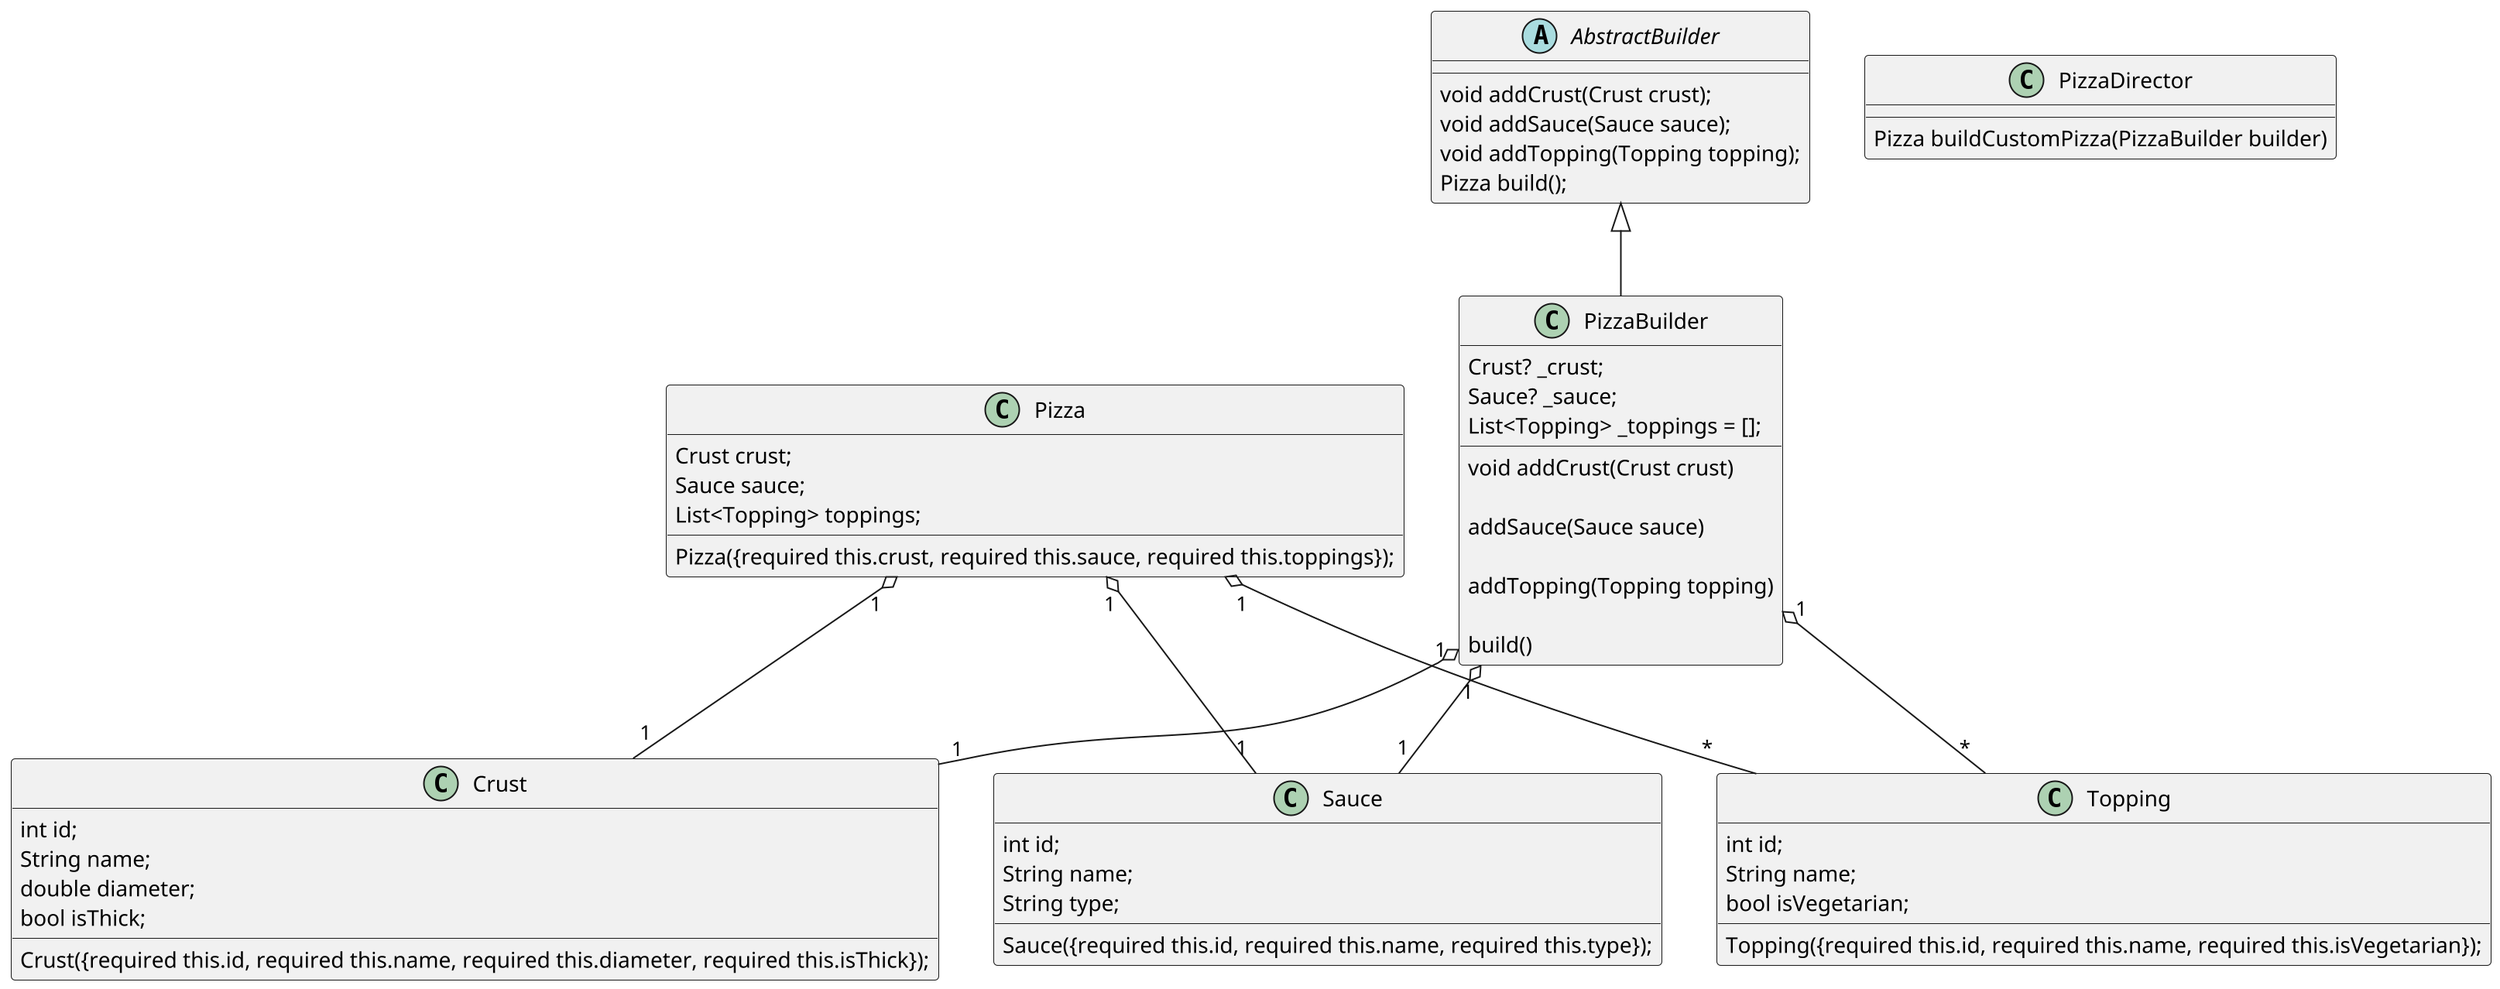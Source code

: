 @startuml Builder_Design_Pattern_GUI_APP
scale 2
class Crust {
  int id;
  String name;
  double diameter;
  bool isThick;

  Crust({required this.id, required this.name, required this.diameter, required this.isThick});
}
class Pizza {
  Crust crust;
  Sauce sauce;
  List<Topping> toppings;

  Pizza({required this.crust, required this.sauce, required this.toppings});
}
class Sauce {
  int id;
  String name;
  String type;

  Sauce({required this.id, required this.name, required this.type});
}
class Topping {
  int id;
  String name;
  bool isVegetarian;

  Topping({required this.id, required this.name, required this.isVegetarian});
}

class PizzaBuilder {
  Crust? _crust;
  Sauce? _sauce;
  List<Topping> _toppings = [];

  void addCrust(Crust crust)

  addSauce(Sauce sauce)

  addTopping(Topping topping)

  build()
}
class PizzaDirector {
  Pizza buildCustomPizza(PizzaBuilder builder)
}
abstract class AbstractBuilder {
  void addCrust(Crust crust);
  void addSauce(Sauce sauce);
  void addTopping(Topping topping);
  Pizza build();
}
AbstractBuilder <|-- PizzaBuilder
PizzaBuilder "1" o-- "1" Crust
PizzaBuilder "1" o-- "1" Sauce
PizzaBuilder "1" o-- "*" Topping
Pizza "1" o-- "1" Crust
Pizza "1" o-- "1" Sauce
Pizza "1" o-- "*" Topping

@enduml